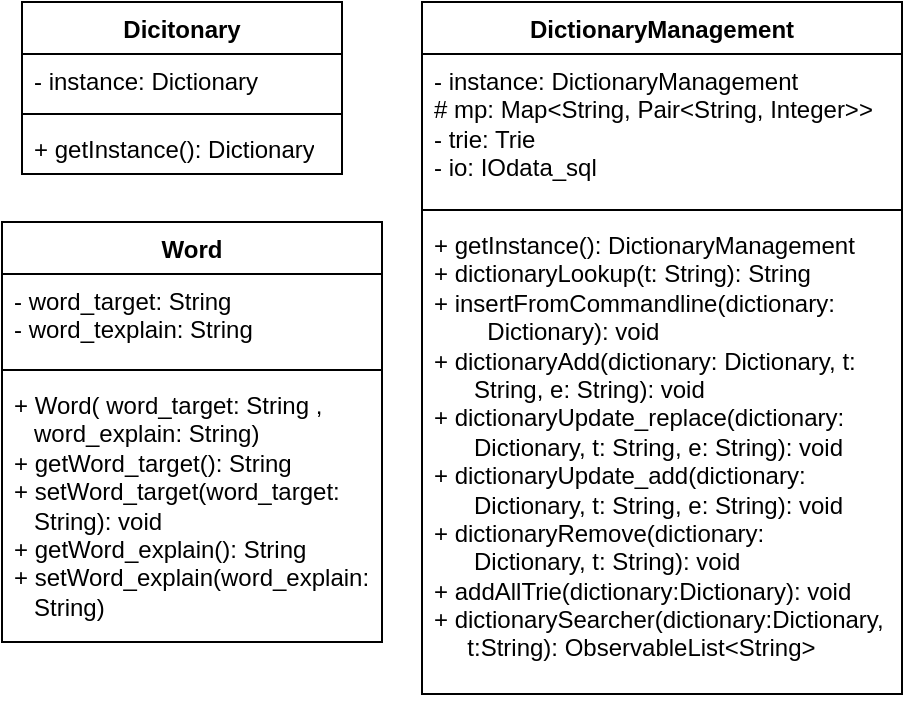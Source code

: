 <mxfile version="22.1.4" type="github">
  <diagram id="C5RBs43oDa-KdzZeNtuy" name="Page-1">
    <mxGraphModel dx="1066" dy="683" grid="1" gridSize="10" guides="1" tooltips="1" connect="1" arrows="1" fold="1" page="1" pageScale="1" pageWidth="827" pageHeight="1169" math="0" shadow="0">
      <root>
        <mxCell id="WIyWlLk6GJQsqaUBKTNV-0" />
        <mxCell id="WIyWlLk6GJQsqaUBKTNV-1" parent="WIyWlLk6GJQsqaUBKTNV-0" />
        <mxCell id="3f60OpF_epkhQgNOvx_9-8" value="Dicitonary" style="swimlane;fontStyle=1;align=center;verticalAlign=top;childLayout=stackLayout;horizontal=1;startSize=26;horizontalStack=0;resizeParent=1;resizeParentMax=0;resizeLast=0;collapsible=1;marginBottom=0;whiteSpace=wrap;html=1;" vertex="1" parent="WIyWlLk6GJQsqaUBKTNV-1">
          <mxGeometry x="100" y="60" width="160" height="86" as="geometry" />
        </mxCell>
        <mxCell id="3f60OpF_epkhQgNOvx_9-9" value="-&amp;nbsp;instance: Dictionary" style="text;strokeColor=none;fillColor=none;align=left;verticalAlign=top;spacingLeft=4;spacingRight=4;overflow=hidden;rotatable=0;points=[[0,0.5],[1,0.5]];portConstraint=eastwest;whiteSpace=wrap;html=1;" vertex="1" parent="3f60OpF_epkhQgNOvx_9-8">
          <mxGeometry y="26" width="160" height="26" as="geometry" />
        </mxCell>
        <mxCell id="3f60OpF_epkhQgNOvx_9-10" value="" style="line;strokeWidth=1;fillColor=none;align=left;verticalAlign=middle;spacingTop=-1;spacingLeft=3;spacingRight=3;rotatable=0;labelPosition=right;points=[];portConstraint=eastwest;strokeColor=inherit;" vertex="1" parent="3f60OpF_epkhQgNOvx_9-8">
          <mxGeometry y="52" width="160" height="8" as="geometry" />
        </mxCell>
        <mxCell id="3f60OpF_epkhQgNOvx_9-11" value="+ getInstance(): Dictionary" style="text;strokeColor=none;fillColor=none;align=left;verticalAlign=top;spacingLeft=4;spacingRight=4;overflow=hidden;rotatable=0;points=[[0,0.5],[1,0.5]];portConstraint=eastwest;whiteSpace=wrap;html=1;" vertex="1" parent="3f60OpF_epkhQgNOvx_9-8">
          <mxGeometry y="60" width="160" height="26" as="geometry" />
        </mxCell>
        <mxCell id="3f60OpF_epkhQgNOvx_9-12" value="DictionaryManagement" style="swimlane;fontStyle=1;align=center;verticalAlign=top;childLayout=stackLayout;horizontal=1;startSize=26;horizontalStack=0;resizeParent=1;resizeParentMax=0;resizeLast=0;collapsible=1;marginBottom=0;whiteSpace=wrap;html=1;" vertex="1" parent="WIyWlLk6GJQsqaUBKTNV-1">
          <mxGeometry x="300" y="60" width="240" height="346" as="geometry" />
        </mxCell>
        <mxCell id="3f60OpF_epkhQgNOvx_9-13" value="-&amp;nbsp;instance: DictionaryManagement&lt;br&gt;#&amp;nbsp;mp:&amp;nbsp;Map&amp;lt;String, Pair&amp;lt;String, Integer&amp;gt;&amp;gt;&lt;br&gt;- trie: Trie&lt;br&gt;- io:&amp;nbsp;IOdata_sql" style="text;strokeColor=none;fillColor=none;align=left;verticalAlign=top;spacingLeft=4;spacingRight=4;overflow=hidden;rotatable=0;points=[[0,0.5],[1,0.5]];portConstraint=eastwest;whiteSpace=wrap;html=1;" vertex="1" parent="3f60OpF_epkhQgNOvx_9-12">
          <mxGeometry y="26" width="240" height="74" as="geometry" />
        </mxCell>
        <mxCell id="3f60OpF_epkhQgNOvx_9-14" value="" style="line;strokeWidth=1;fillColor=none;align=left;verticalAlign=middle;spacingTop=-1;spacingLeft=3;spacingRight=3;rotatable=0;labelPosition=right;points=[];portConstraint=eastwest;strokeColor=inherit;" vertex="1" parent="3f60OpF_epkhQgNOvx_9-12">
          <mxGeometry y="100" width="240" height="8" as="geometry" />
        </mxCell>
        <mxCell id="3f60OpF_epkhQgNOvx_9-15" value="+ getInstance(): DictionaryManagement&lt;br&gt;+&amp;nbsp;dictionaryLookup(t: String): String&lt;br&gt;+ insertFromCommandline(dictionary:&amp;nbsp; &amp;nbsp; &amp;nbsp; &amp;nbsp; &amp;nbsp; &amp;nbsp; &amp;nbsp; &amp;nbsp; Dictionary): void&lt;br&gt;+&amp;nbsp;dictionaryAdd(dictionary: Dictionary, t:&amp;nbsp; &amp;nbsp; &amp;nbsp; &amp;nbsp; &amp;nbsp; &amp;nbsp; String, e: String): void&lt;br&gt;+&amp;nbsp;dictionaryUpdate_replace(dictionary:&amp;nbsp; &amp;nbsp; &amp;nbsp; &amp;nbsp; &amp;nbsp; &amp;nbsp; &amp;nbsp; Dictionary, t: String, e: String): void&lt;br&gt;+ dictionaryUpdate_add(dictionary:&amp;nbsp; &amp;nbsp; &amp;nbsp; &amp;nbsp; &amp;nbsp; &amp;nbsp; &amp;nbsp; &amp;nbsp; &amp;nbsp; &amp;nbsp; Dictionary, t: String, e: String): void&lt;br&gt;+&amp;nbsp;dictionaryRemove(dictionary:&amp;nbsp; &amp;nbsp; &amp;nbsp; &amp;nbsp; &amp;nbsp; &amp;nbsp; &amp;nbsp; &amp;nbsp; &amp;nbsp; &amp;nbsp; &amp;nbsp; &amp;nbsp; &amp;nbsp; Dictionary, t: String): void&lt;br&gt;+&amp;nbsp;addAllTrie(dictionary:Dictionary): void&lt;br&gt;+&amp;nbsp;dictionarySearcher(dictionary:Dictionary,&amp;nbsp; &amp;nbsp; &amp;nbsp; &amp;nbsp;t:String):&amp;nbsp;ObservableList&amp;lt;String&amp;gt;" style="text;strokeColor=none;fillColor=none;align=left;verticalAlign=top;spacingLeft=4;spacingRight=4;overflow=hidden;rotatable=0;points=[[0,0.5],[1,0.5]];portConstraint=eastwest;whiteSpace=wrap;html=1;" vertex="1" parent="3f60OpF_epkhQgNOvx_9-12">
          <mxGeometry y="108" width="240" height="238" as="geometry" />
        </mxCell>
        <mxCell id="3f60OpF_epkhQgNOvx_9-16" value="Word" style="swimlane;fontStyle=1;align=center;verticalAlign=top;childLayout=stackLayout;horizontal=1;startSize=26;horizontalStack=0;resizeParent=1;resizeParentMax=0;resizeLast=0;collapsible=1;marginBottom=0;whiteSpace=wrap;html=1;" vertex="1" parent="WIyWlLk6GJQsqaUBKTNV-1">
          <mxGeometry x="90" y="170" width="190" height="210" as="geometry" />
        </mxCell>
        <mxCell id="3f60OpF_epkhQgNOvx_9-17" value="-&amp;nbsp;word_target: String&lt;br&gt;-&amp;nbsp;word_texplain: String" style="text;strokeColor=none;fillColor=none;align=left;verticalAlign=top;spacingLeft=4;spacingRight=4;overflow=hidden;rotatable=0;points=[[0,0.5],[1,0.5]];portConstraint=eastwest;whiteSpace=wrap;html=1;" vertex="1" parent="3f60OpF_epkhQgNOvx_9-16">
          <mxGeometry y="26" width="190" height="44" as="geometry" />
        </mxCell>
        <mxCell id="3f60OpF_epkhQgNOvx_9-18" value="" style="line;strokeWidth=1;fillColor=none;align=left;verticalAlign=middle;spacingTop=-1;spacingLeft=3;spacingRight=3;rotatable=0;labelPosition=right;points=[];portConstraint=eastwest;strokeColor=inherit;" vertex="1" parent="3f60OpF_epkhQgNOvx_9-16">
          <mxGeometry y="70" width="190" height="8" as="geometry" />
        </mxCell>
        <mxCell id="3f60OpF_epkhQgNOvx_9-19" value="+&amp;nbsp;Word( word_target: String ,&amp;nbsp; &amp;nbsp; &amp;nbsp; &amp;nbsp; &amp;nbsp; &amp;nbsp;word_explain: String)&lt;br&gt;+&amp;nbsp;getWord_target(): String&lt;br&gt;+ setWord_target(word_target:&amp;nbsp; &amp;nbsp; &amp;nbsp; &amp;nbsp; &amp;nbsp;String): void&lt;br&gt;+&amp;nbsp;getWord_explain(): String&lt;br&gt;+&amp;nbsp;setWord_explain(word_explain:&amp;nbsp; &amp;nbsp; &amp;nbsp;String)" style="text;strokeColor=none;fillColor=none;align=left;verticalAlign=top;spacingLeft=4;spacingRight=4;overflow=hidden;rotatable=0;points=[[0,0.5],[1,0.5]];portConstraint=eastwest;whiteSpace=wrap;html=1;" vertex="1" parent="3f60OpF_epkhQgNOvx_9-16">
          <mxGeometry y="78" width="190" height="132" as="geometry" />
        </mxCell>
      </root>
    </mxGraphModel>
  </diagram>
</mxfile>
